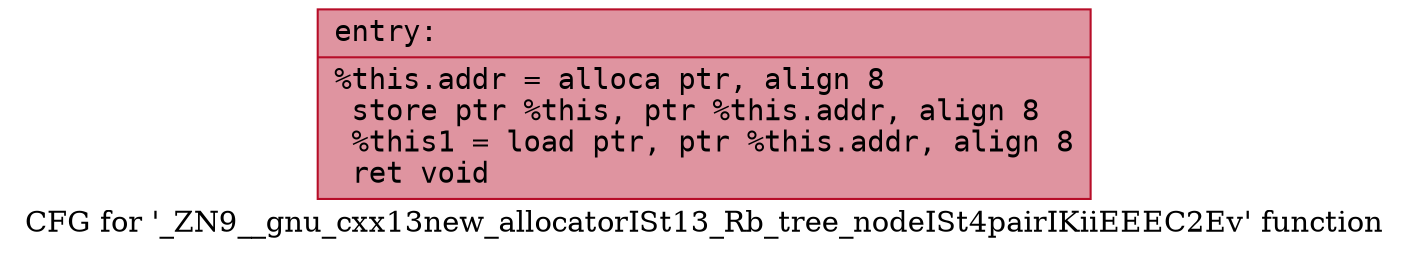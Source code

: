 digraph "CFG for '_ZN9__gnu_cxx13new_allocatorISt13_Rb_tree_nodeISt4pairIKiiEEEC2Ev' function" {
	label="CFG for '_ZN9__gnu_cxx13new_allocatorISt13_Rb_tree_nodeISt4pairIKiiEEEC2Ev' function";

	Node0x55ba304d8100 [shape=record,color="#b70d28ff", style=filled, fillcolor="#b70d2870" fontname="Courier",label="{entry:\l|  %this.addr = alloca ptr, align 8\l  store ptr %this, ptr %this.addr, align 8\l  %this1 = load ptr, ptr %this.addr, align 8\l  ret void\l}"];
}
